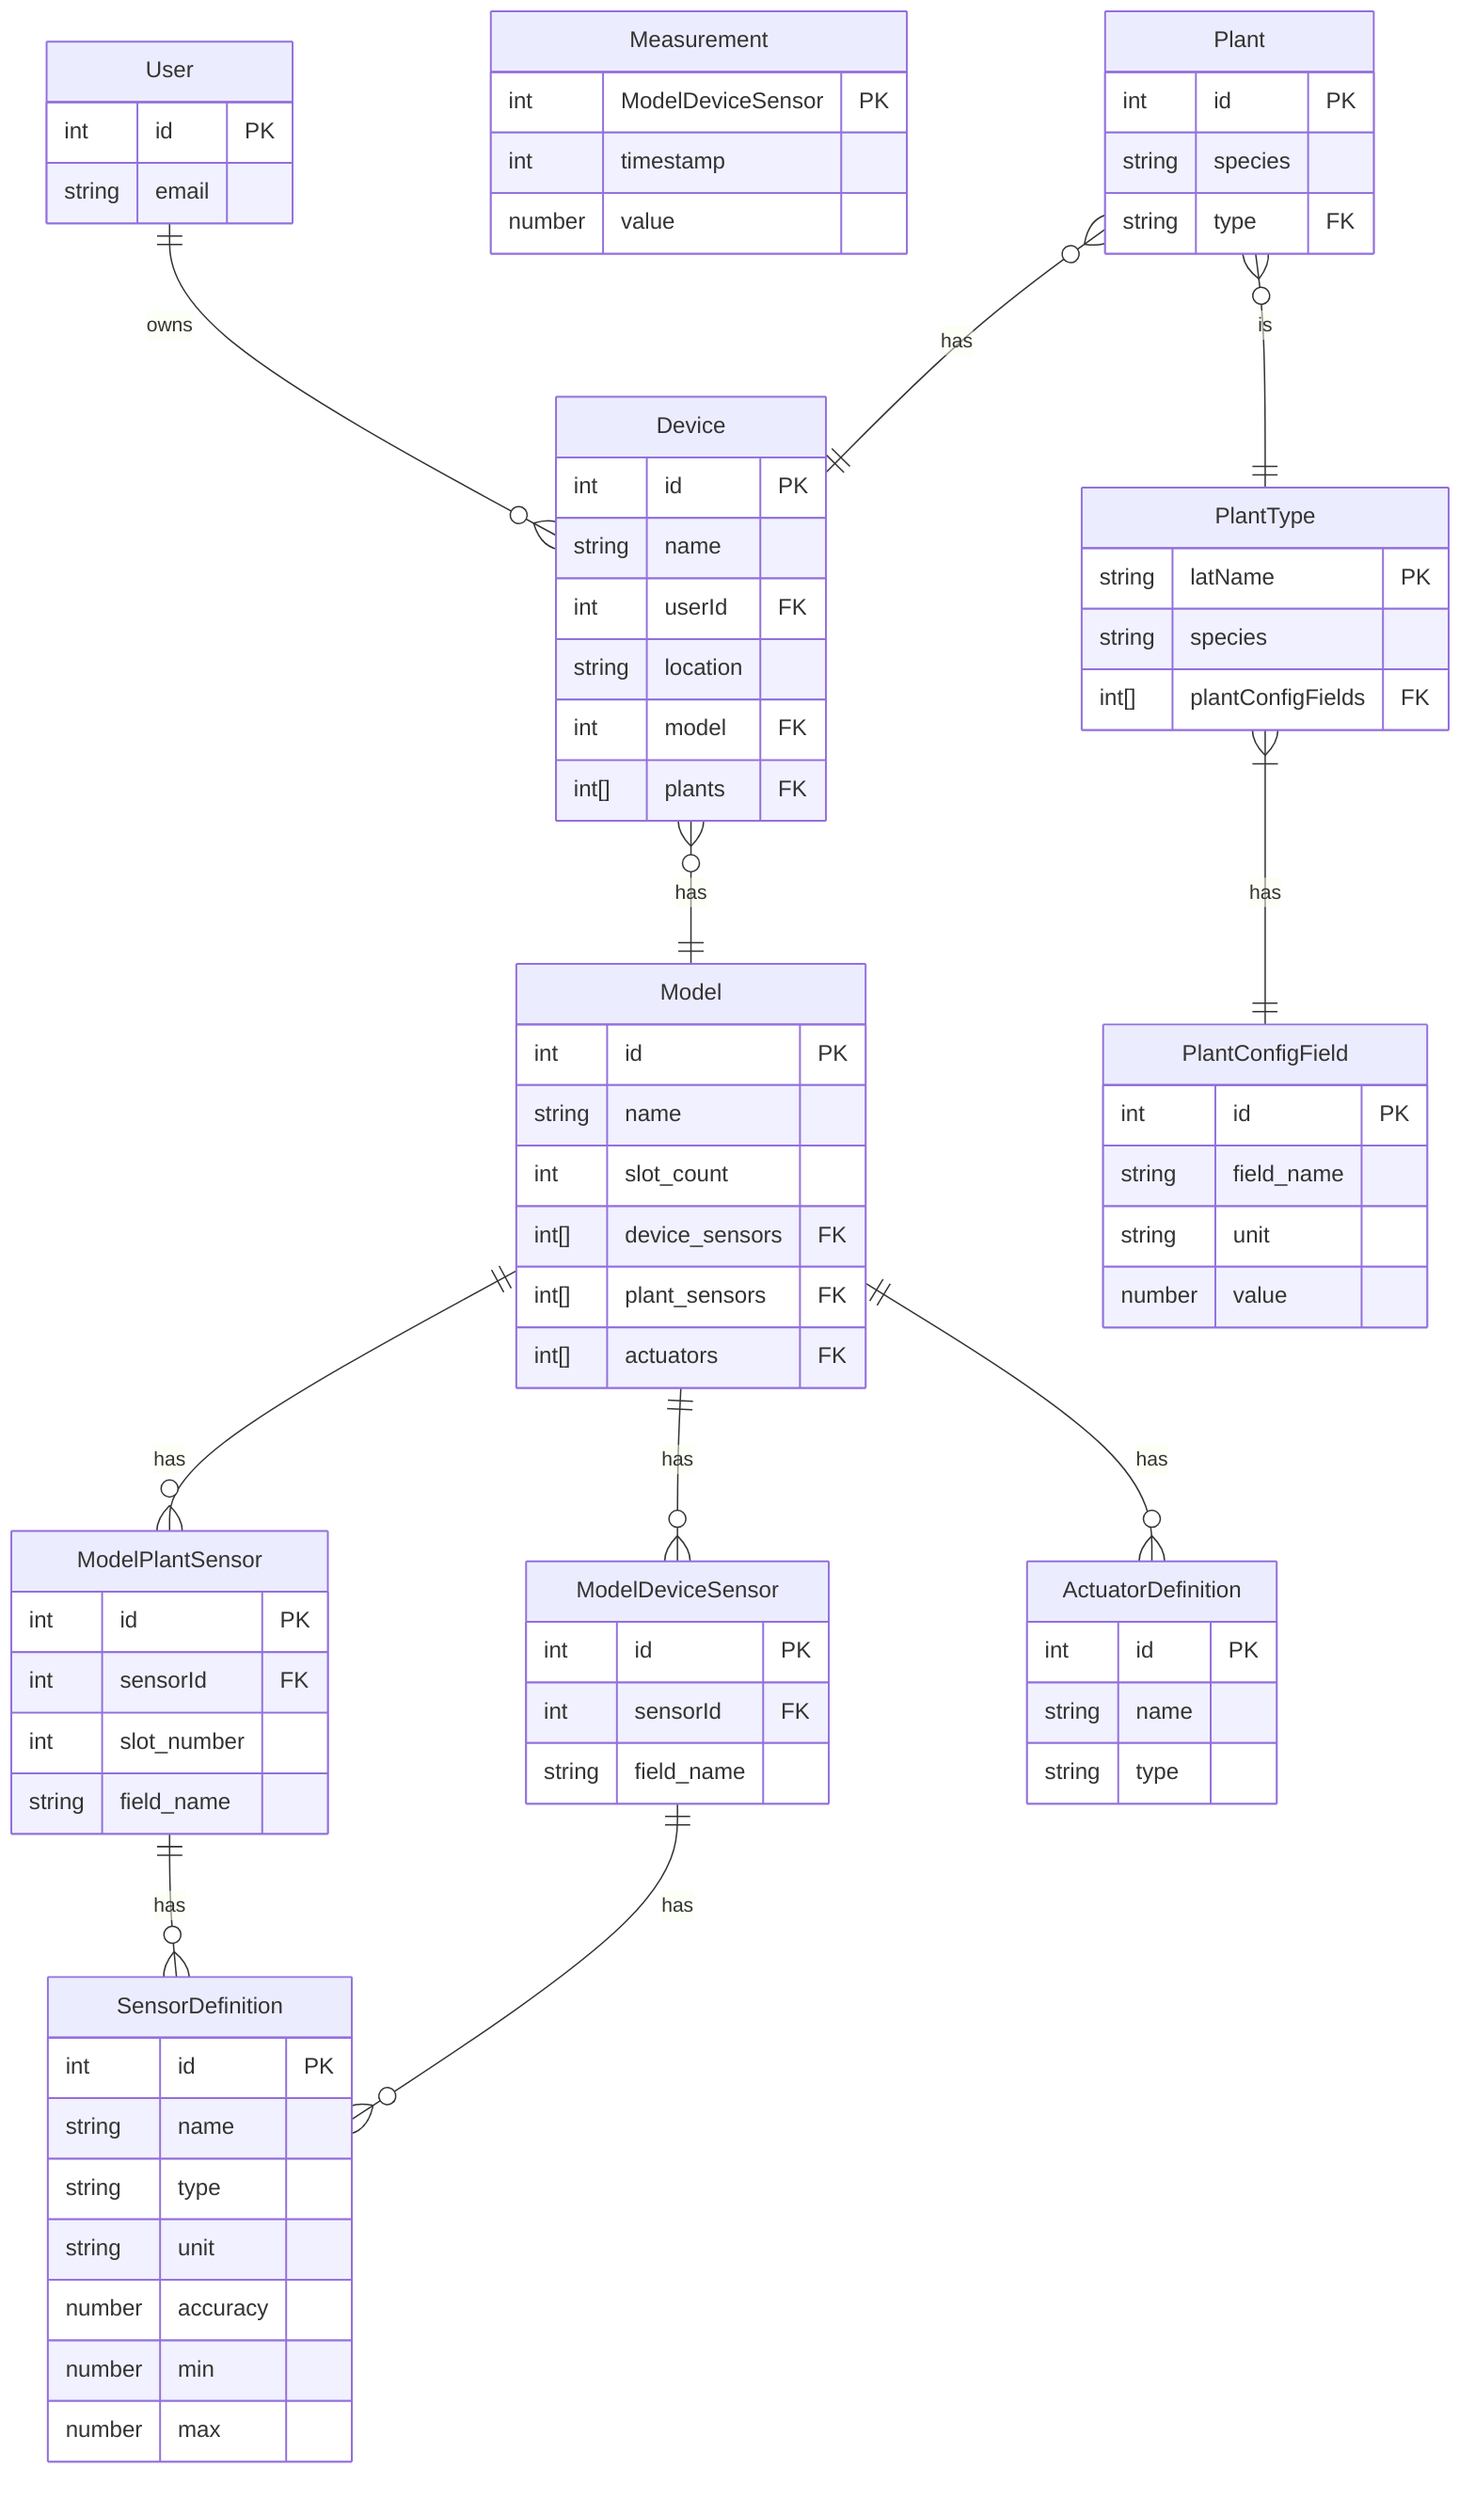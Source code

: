 erDiagram
    Device }o--|| Model: has
    Model ||--o{ ModelDeviceSensor: has
    Model ||--o{ ModelPlantSensor: has
    Model ||--o{ ActuatorDefinition: has
    ModelDeviceSensor ||--o{ SensorDefinition: has
    ModelPlantSensor ||--o{ SensorDefinition: has
    Plant }o--|| Device: has

    Device {
        int id PK
        string name
        int userId FK
        string location
        int model FK
        int[] plants FK
    }

    Model {
        int id PK
        string name
        int slot_count
        int[] device_sensors FK
        int[] plant_sensors FK
        int[] actuators FK
    }

    ModelDeviceSensor {
        int id PK
        int sensorId FK
        string field_name
    }

    ModelPlantSensor {
        int id PK
        int sensorId FK
        int slot_number
    %% Der Name des Felds im JSON
    %% Bsp:
    %% manfred: "30c"
        string field_name
    }

    SensorDefinition {
        int id PK
        string name
        string type
        string unit
        number accuracy
        number min
        number max
    }

    ActuatorDefinition {
        int id PK
        string name
        string type
    }

    Plant {
        int id PK
        string species
        string type FK
    }

    Plant }o--|| PlantType: is

    PlantType {
        string latName PK
        string species
        int[] plantConfigFields FK
    }

    PlantType }|--|| PlantConfigField: has

    PlantConfigField {
        int id PK
        string field_name
        string unit
        number value
    }

    Measurement {
        int ModelDeviceSensor PK
        int timestamp
        number value
    }

    User {
        int id PK
        string email
    }

    User ||--o{ Device: owns